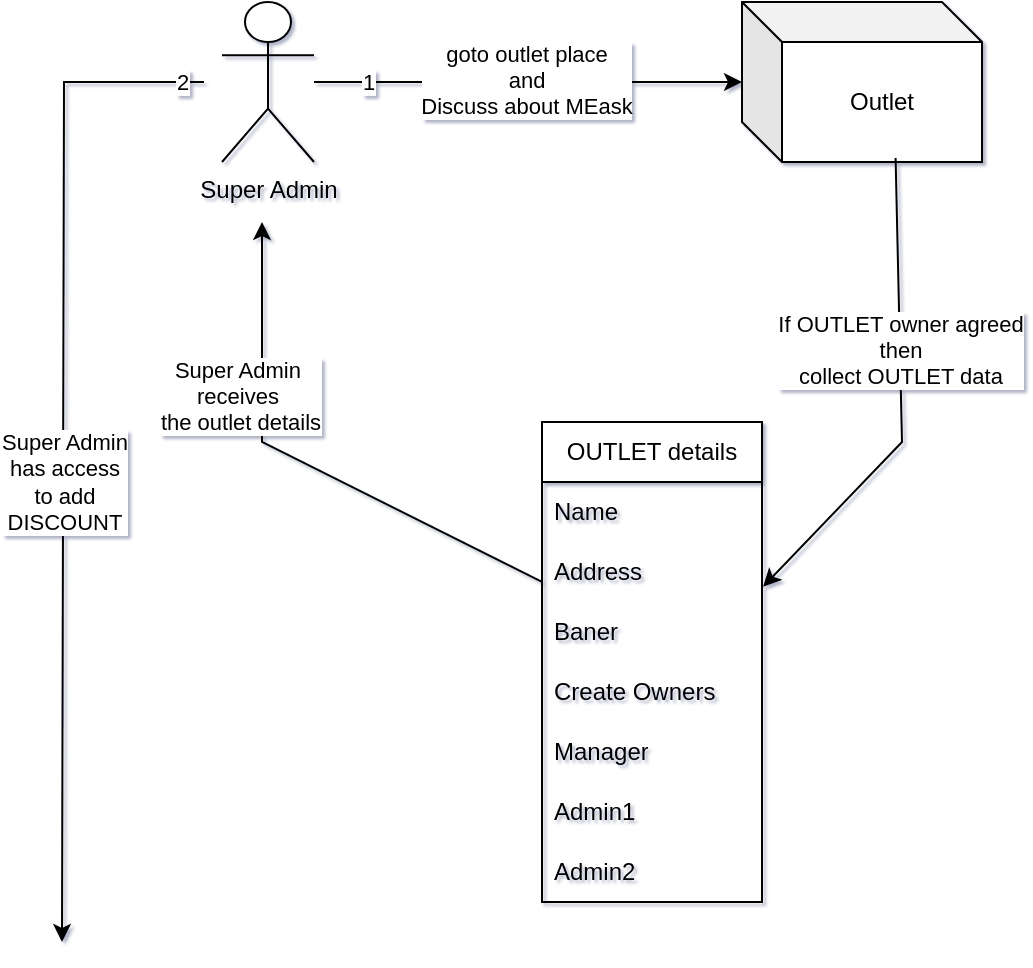 <mxfile>
    <diagram name="Page-1" id="o5459Zlwia4asbWZbTPp">
        <mxGraphModel dx="3161" dy="1141" grid="1" gridSize="10" guides="1" tooltips="1" connect="1" arrows="1" fold="1" page="1" pageScale="1" pageWidth="1169" pageHeight="827" math="0" shadow="1">
            <root>
                <mxCell id="0"/>
                <mxCell id="1" parent="0"/>
                <mxCell id="60" value="" style="edgeStyle=none;html=1;" edge="1" parent="1" source="37" target="59">
                    <mxGeometry relative="1" as="geometry"/>
                </mxCell>
                <mxCell id="61" value="goto outlet place&lt;div&gt;and&lt;/div&gt;&lt;div&gt;Discuss about MEask&lt;/div&gt;" style="edgeLabel;html=1;align=center;verticalAlign=middle;resizable=0;points=[];" vertex="1" connectable="0" parent="60">
                    <mxGeometry x="-0.008" y="1" relative="1" as="geometry">
                        <mxPoint as="offset"/>
                    </mxGeometry>
                </mxCell>
                <mxCell id="89" value="1" style="edgeLabel;html=1;align=center;verticalAlign=middle;resizable=0;points=[];" vertex="1" connectable="0" parent="60">
                    <mxGeometry x="-0.747" relative="1" as="geometry">
                        <mxPoint as="offset"/>
                    </mxGeometry>
                </mxCell>
                <mxCell id="37" value="Super Admin" style="shape=umlActor;verticalLabelPosition=bottom;verticalAlign=top;html=1;outlineConnect=0;" vertex="1" parent="1">
                    <mxGeometry x="-1100" y="-780" width="46" height="80" as="geometry"/>
                </mxCell>
                <mxCell id="59" value="Outlet" style="shape=cube;whiteSpace=wrap;html=1;boundedLbl=1;backgroundOutline=1;darkOpacity=0.05;darkOpacity2=0.1;" vertex="1" parent="1">
                    <mxGeometry x="-840" y="-780" width="120" height="80" as="geometry"/>
                </mxCell>
                <mxCell id="68" value="OUTLET details" style="swimlane;fontStyle=0;childLayout=stackLayout;horizontal=1;startSize=30;horizontalStack=0;resizeParent=1;resizeParentMax=0;resizeLast=0;collapsible=1;marginBottom=0;whiteSpace=wrap;html=1;metaEdit=0;" vertex="1" parent="1">
                    <mxGeometry x="-940" y="-570" width="110" height="240" as="geometry">
                        <mxRectangle x="-940" y="-570" width="110" height="30" as="alternateBounds"/>
                    </mxGeometry>
                </mxCell>
                <mxCell id="69" value="Name" style="text;strokeColor=none;fillColor=none;align=left;verticalAlign=middle;spacingLeft=4;spacingRight=4;overflow=hidden;points=[[0,0.5],[1,0.5]];portConstraint=eastwest;rotatable=0;whiteSpace=wrap;html=1;" vertex="1" parent="68">
                    <mxGeometry y="30" width="110" height="30" as="geometry"/>
                </mxCell>
                <mxCell id="74" value="Address" style="text;strokeColor=none;fillColor=none;align=left;verticalAlign=middle;spacingLeft=4;spacingRight=4;overflow=hidden;points=[[0,0.5],[1,0.5]];portConstraint=eastwest;rotatable=0;whiteSpace=wrap;html=1;" vertex="1" parent="68">
                    <mxGeometry y="60" width="110" height="30" as="geometry"/>
                </mxCell>
                <mxCell id="76" value="Baner" style="text;strokeColor=none;fillColor=none;align=left;verticalAlign=middle;spacingLeft=4;spacingRight=4;overflow=hidden;points=[[0,0.5],[1,0.5]];portConstraint=eastwest;rotatable=0;whiteSpace=wrap;html=1;" vertex="1" parent="68">
                    <mxGeometry y="90" width="110" height="30" as="geometry"/>
                </mxCell>
                <mxCell id="77" value="Create Owners" style="text;strokeColor=none;fillColor=none;align=left;verticalAlign=middle;spacingLeft=4;spacingRight=4;overflow=hidden;points=[[0,0.5],[1,0.5]];portConstraint=eastwest;rotatable=0;whiteSpace=wrap;html=1;" vertex="1" parent="68">
                    <mxGeometry y="120" width="110" height="30" as="geometry"/>
                </mxCell>
                <mxCell id="88" value="Manager" style="text;strokeColor=none;fillColor=none;align=left;verticalAlign=middle;spacingLeft=4;spacingRight=4;overflow=hidden;points=[[0,0.5],[1,0.5]];portConstraint=eastwest;rotatable=0;whiteSpace=wrap;html=1;" vertex="1" parent="68">
                    <mxGeometry y="150" width="110" height="30" as="geometry"/>
                </mxCell>
                <mxCell id="87" value="Admin1&lt;span style=&quot;font-family: monospace; font-size: 0px; text-wrap-mode: nowrap;&quot;&gt;%3CmxGraphModel%3E%3Croot%3E%3CmxCell%20id%3D%220%22%2F%3E%3CmxCell%20id%3D%221%22%20parent%3D%220%22%2F%3E%3CmxCell%20id%3D%222%22%20value%3D%22Address%22%20style%3D%22text%3BstrokeColor%3Dnone%3BfillColor%3Dnone%3Balign%3Dleft%3BverticalAlign%3Dmiddle%3BspacingLeft%3D4%3BspacingRight%3D4%3Boverflow%3Dhidden%3Bpoints%3D%5B%5B0%2C0.5%5D%2C%5B1%2C0.5%5D%5D%3BportConstraint%3Deastwest%3Brotatable%3D0%3BwhiteSpace%3Dwrap%3Bhtml%3D1%3B%22%20vertex%3D%221%22%20parent%3D%221%22%3E%3CmxGeometry%20x%3D%22-1054%22%20y%3D%22-540%22%20width%3D%22140%22%20height%3D%2230%22%20as%3D%22geometry%22%2F%3E%3C%2FmxCell%3E%3C%2Froot%3E%3C%2FmxGraphModel%3E&lt;/span&gt;" style="text;strokeColor=none;fillColor=none;align=left;verticalAlign=middle;spacingLeft=4;spacingRight=4;overflow=hidden;points=[[0,0.5],[1,0.5]];portConstraint=eastwest;rotatable=0;whiteSpace=wrap;html=1;" vertex="1" parent="68">
                    <mxGeometry y="180" width="110" height="30" as="geometry"/>
                </mxCell>
                <mxCell id="95" value="Admin2&lt;span style=&quot;font-family: monospace; font-size: 0px; text-wrap-mode: nowrap;&quot;&gt;%3CmxGraphModel%3E%3Croot%3E%3CmxCell%20id%3D%220%22%2F%3E%3CmxCell%20id%3D%221%22%20parent%3D%220%22%2F%3E%3CmxCell%20id%3D%222%22%20value%3D%22Address%22%20style%3D%22text%3BstrokeColor%3Dnone%3BfillColor%3Dnone%3Balign%3Dleft%3BverticalAlign%3Dmiddle%3BspacingLeft%3D4%3BspacingRight%3D4%3Boverflow%3Dhidden%3Bpoints%3D%5B%5B0%2C0.5%5D%2C%5B1%2C0.5%5D%5D%3BportConstraint%3Deastwest%3Brotatable%3D0%3BwhiteSpace%3Dwrap%3Bhtml%3D1%3B%22%20vertex%3D%221%22%20parent%3D%221%22%3E%3CmxGeometry%20x%3D%22-1054%22%20y%3D%22-540%22%20width%3D%22140%22%20height%3D%2230%22%20as%3D%22geometry%22%2F%3E%3C%2FmxCell%3E%3C%2Froot%3E%3C%2FmxGraphModel%3E&lt;/span&gt;" style="text;strokeColor=none;fillColor=none;align=left;verticalAlign=middle;spacingLeft=4;spacingRight=4;overflow=hidden;points=[[0,0.5],[1,0.5]];portConstraint=eastwest;rotatable=0;whiteSpace=wrap;html=1;" vertex="1" parent="68">
                    <mxGeometry y="210" width="110" height="30" as="geometry"/>
                </mxCell>
                <mxCell id="72" value="" style="endArrow=classic;html=1;exitX=0.64;exitY=0.975;exitDx=0;exitDy=0;exitPerimeter=0;rounded=0;curved=0;metaEdit=0;entryX=1.005;entryY=0.343;entryDx=0;entryDy=0;entryPerimeter=0;" edge="1" parent="1" source="59" target="68">
                    <mxGeometry width="50" height="50" relative="1" as="geometry">
                        <mxPoint x="-890" y="-600" as="sourcePoint"/>
                        <mxPoint x="-828" y="-560" as="targetPoint"/>
                        <Array as="points">
                            <mxPoint x="-760" y="-560"/>
                        </Array>
                    </mxGeometry>
                </mxCell>
                <mxCell id="84" value="If OUTLET owner agreed&lt;div&gt;then&lt;/div&gt;&lt;div&gt;collect OUTLET data&lt;/div&gt;" style="edgeLabel;html=1;align=center;verticalAlign=middle;resizable=0;points=[];" vertex="1" connectable="0" parent="72">
                    <mxGeometry x="-0.209" relative="1" as="geometry">
                        <mxPoint as="offset"/>
                    </mxGeometry>
                </mxCell>
                <mxCell id="85" value="" style="endArrow=classic;html=1;rounded=0;curved=0;exitX=0;exitY=0.333;exitDx=0;exitDy=0;exitPerimeter=0;" edge="1" parent="1" source="68">
                    <mxGeometry width="50" height="50" relative="1" as="geometry">
                        <mxPoint x="-950" y="-560" as="sourcePoint"/>
                        <mxPoint x="-1080" y="-670" as="targetPoint"/>
                        <Array as="points">
                            <mxPoint x="-1080" y="-560"/>
                        </Array>
                    </mxGeometry>
                </mxCell>
                <mxCell id="86" value="Super Admin&amp;nbsp;&lt;div&gt;receives&amp;nbsp;&lt;/div&gt;&lt;div&gt;the outlet details&lt;/div&gt;" style="edgeLabel;html=1;align=center;verticalAlign=middle;resizable=0;points=[];" vertex="1" connectable="0" parent="85">
                    <mxGeometry x="-0.109" relative="1" as="geometry">
                        <mxPoint x="-45" y="-40" as="offset"/>
                    </mxGeometry>
                </mxCell>
                <mxCell id="90" value="" style="endArrow=classic;html=1;rounded=0;curved=0;" edge="1" parent="1">
                    <mxGeometry width="50" height="50" relative="1" as="geometry">
                        <mxPoint x="-1109" y="-740" as="sourcePoint"/>
                        <mxPoint x="-1180" y="-310" as="targetPoint"/>
                        <Array as="points">
                            <mxPoint x="-1179" y="-740"/>
                        </Array>
                    </mxGeometry>
                </mxCell>
                <mxCell id="91" value="2" style="edgeLabel;html=1;align=center;verticalAlign=middle;resizable=0;points=[];" vertex="1" connectable="0" parent="90">
                    <mxGeometry x="-0.826" relative="1" as="geometry">
                        <mxPoint x="32" as="offset"/>
                    </mxGeometry>
                </mxCell>
                <mxCell id="93" value="Super Admin&lt;div&gt;has access&lt;/div&gt;&lt;div&gt;to add&lt;/div&gt;&lt;div&gt;DISCOUNT&lt;/div&gt;" style="edgeLabel;html=1;align=center;verticalAlign=middle;resizable=0;points=[];" vertex="1" connectable="0" parent="90">
                    <mxGeometry x="-0.108" relative="1" as="geometry">
                        <mxPoint y="47" as="offset"/>
                    </mxGeometry>
                </mxCell>
            </root>
        </mxGraphModel>
    </diagram>
</mxfile>